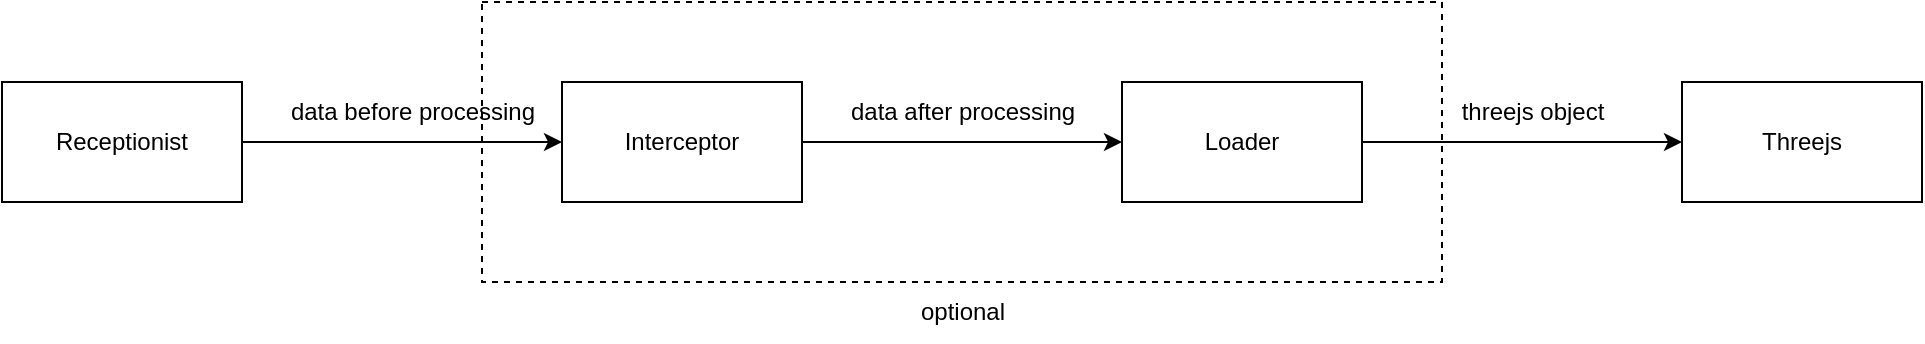 <mxfile version="22.1.2" type="device">
  <diagram name="第 1 页" id="cuTMky20KGvpGhmbmXvz">
    <mxGraphModel dx="1100" dy="809" grid="0" gridSize="10" guides="1" tooltips="1" connect="1" arrows="1" fold="1" page="1" pageScale="1" pageWidth="827" pageHeight="1169" math="0" shadow="0">
      <root>
        <mxCell id="0" />
        <mxCell id="1" parent="0" />
        <mxCell id="5L96iLdSYFRIV454qG3H-8" value="" style="rounded=0;whiteSpace=wrap;html=1;dashed=1;" vertex="1" parent="1">
          <mxGeometry x="320" y="200" width="480" height="140" as="geometry" />
        </mxCell>
        <mxCell id="5L96iLdSYFRIV454qG3H-4" style="edgeStyle=orthogonalEdgeStyle;rounded=0;orthogonalLoop=1;jettySize=auto;html=1;exitX=1;exitY=0.5;exitDx=0;exitDy=0;entryX=0;entryY=0.5;entryDx=0;entryDy=0;" edge="1" parent="1" source="5L96iLdSYFRIV454qG3H-1" target="5L96iLdSYFRIV454qG3H-2">
          <mxGeometry relative="1" as="geometry" />
        </mxCell>
        <mxCell id="5L96iLdSYFRIV454qG3H-1" value="Receptionist" style="rounded=0;whiteSpace=wrap;html=1;" vertex="1" parent="1">
          <mxGeometry x="80" y="240" width="120" height="60" as="geometry" />
        </mxCell>
        <mxCell id="5L96iLdSYFRIV454qG3H-5" style="edgeStyle=orthogonalEdgeStyle;rounded=0;orthogonalLoop=1;jettySize=auto;html=1;exitX=1;exitY=0.5;exitDx=0;exitDy=0;entryX=0;entryY=0.5;entryDx=0;entryDy=0;" edge="1" parent="1" source="5L96iLdSYFRIV454qG3H-2" target="5L96iLdSYFRIV454qG3H-3">
          <mxGeometry relative="1" as="geometry" />
        </mxCell>
        <mxCell id="5L96iLdSYFRIV454qG3H-2" value="Interceptor" style="rounded=0;whiteSpace=wrap;html=1;" vertex="1" parent="1">
          <mxGeometry x="360" y="240" width="120" height="60" as="geometry" />
        </mxCell>
        <mxCell id="5L96iLdSYFRIV454qG3H-11" style="edgeStyle=orthogonalEdgeStyle;rounded=0;orthogonalLoop=1;jettySize=auto;html=1;exitX=1;exitY=0.5;exitDx=0;exitDy=0;entryX=0;entryY=0.5;entryDx=0;entryDy=0;" edge="1" parent="1" source="5L96iLdSYFRIV454qG3H-3" target="5L96iLdSYFRIV454qG3H-10">
          <mxGeometry relative="1" as="geometry" />
        </mxCell>
        <mxCell id="5L96iLdSYFRIV454qG3H-3" value="Loader" style="rounded=0;whiteSpace=wrap;html=1;" vertex="1" parent="1">
          <mxGeometry x="640" y="240" width="120" height="60" as="geometry" />
        </mxCell>
        <mxCell id="5L96iLdSYFRIV454qG3H-6" value="data before processing" style="text;html=1;align=center;verticalAlign=middle;resizable=0;points=[];autosize=1;strokeColor=none;fillColor=none;" vertex="1" parent="1">
          <mxGeometry x="210" y="240" width="150" height="30" as="geometry" />
        </mxCell>
        <mxCell id="5L96iLdSYFRIV454qG3H-7" value="data after processing" style="text;html=1;align=center;verticalAlign=middle;resizable=0;points=[];autosize=1;strokeColor=none;fillColor=none;" vertex="1" parent="1">
          <mxGeometry x="490" y="240" width="140" height="30" as="geometry" />
        </mxCell>
        <mxCell id="5L96iLdSYFRIV454qG3H-9" value="optional" style="text;html=1;align=center;verticalAlign=middle;resizable=0;points=[];autosize=1;strokeColor=none;fillColor=none;" vertex="1" parent="1">
          <mxGeometry x="525" y="340" width="70" height="30" as="geometry" />
        </mxCell>
        <mxCell id="5L96iLdSYFRIV454qG3H-10" value="Threejs" style="rounded=0;whiteSpace=wrap;html=1;" vertex="1" parent="1">
          <mxGeometry x="920" y="240" width="120" height="60" as="geometry" />
        </mxCell>
        <mxCell id="5L96iLdSYFRIV454qG3H-12" value="threejs object" style="text;html=1;align=center;verticalAlign=middle;resizable=0;points=[];autosize=1;strokeColor=none;fillColor=none;" vertex="1" parent="1">
          <mxGeometry x="800" y="240" width="90" height="30" as="geometry" />
        </mxCell>
      </root>
    </mxGraphModel>
  </diagram>
</mxfile>

